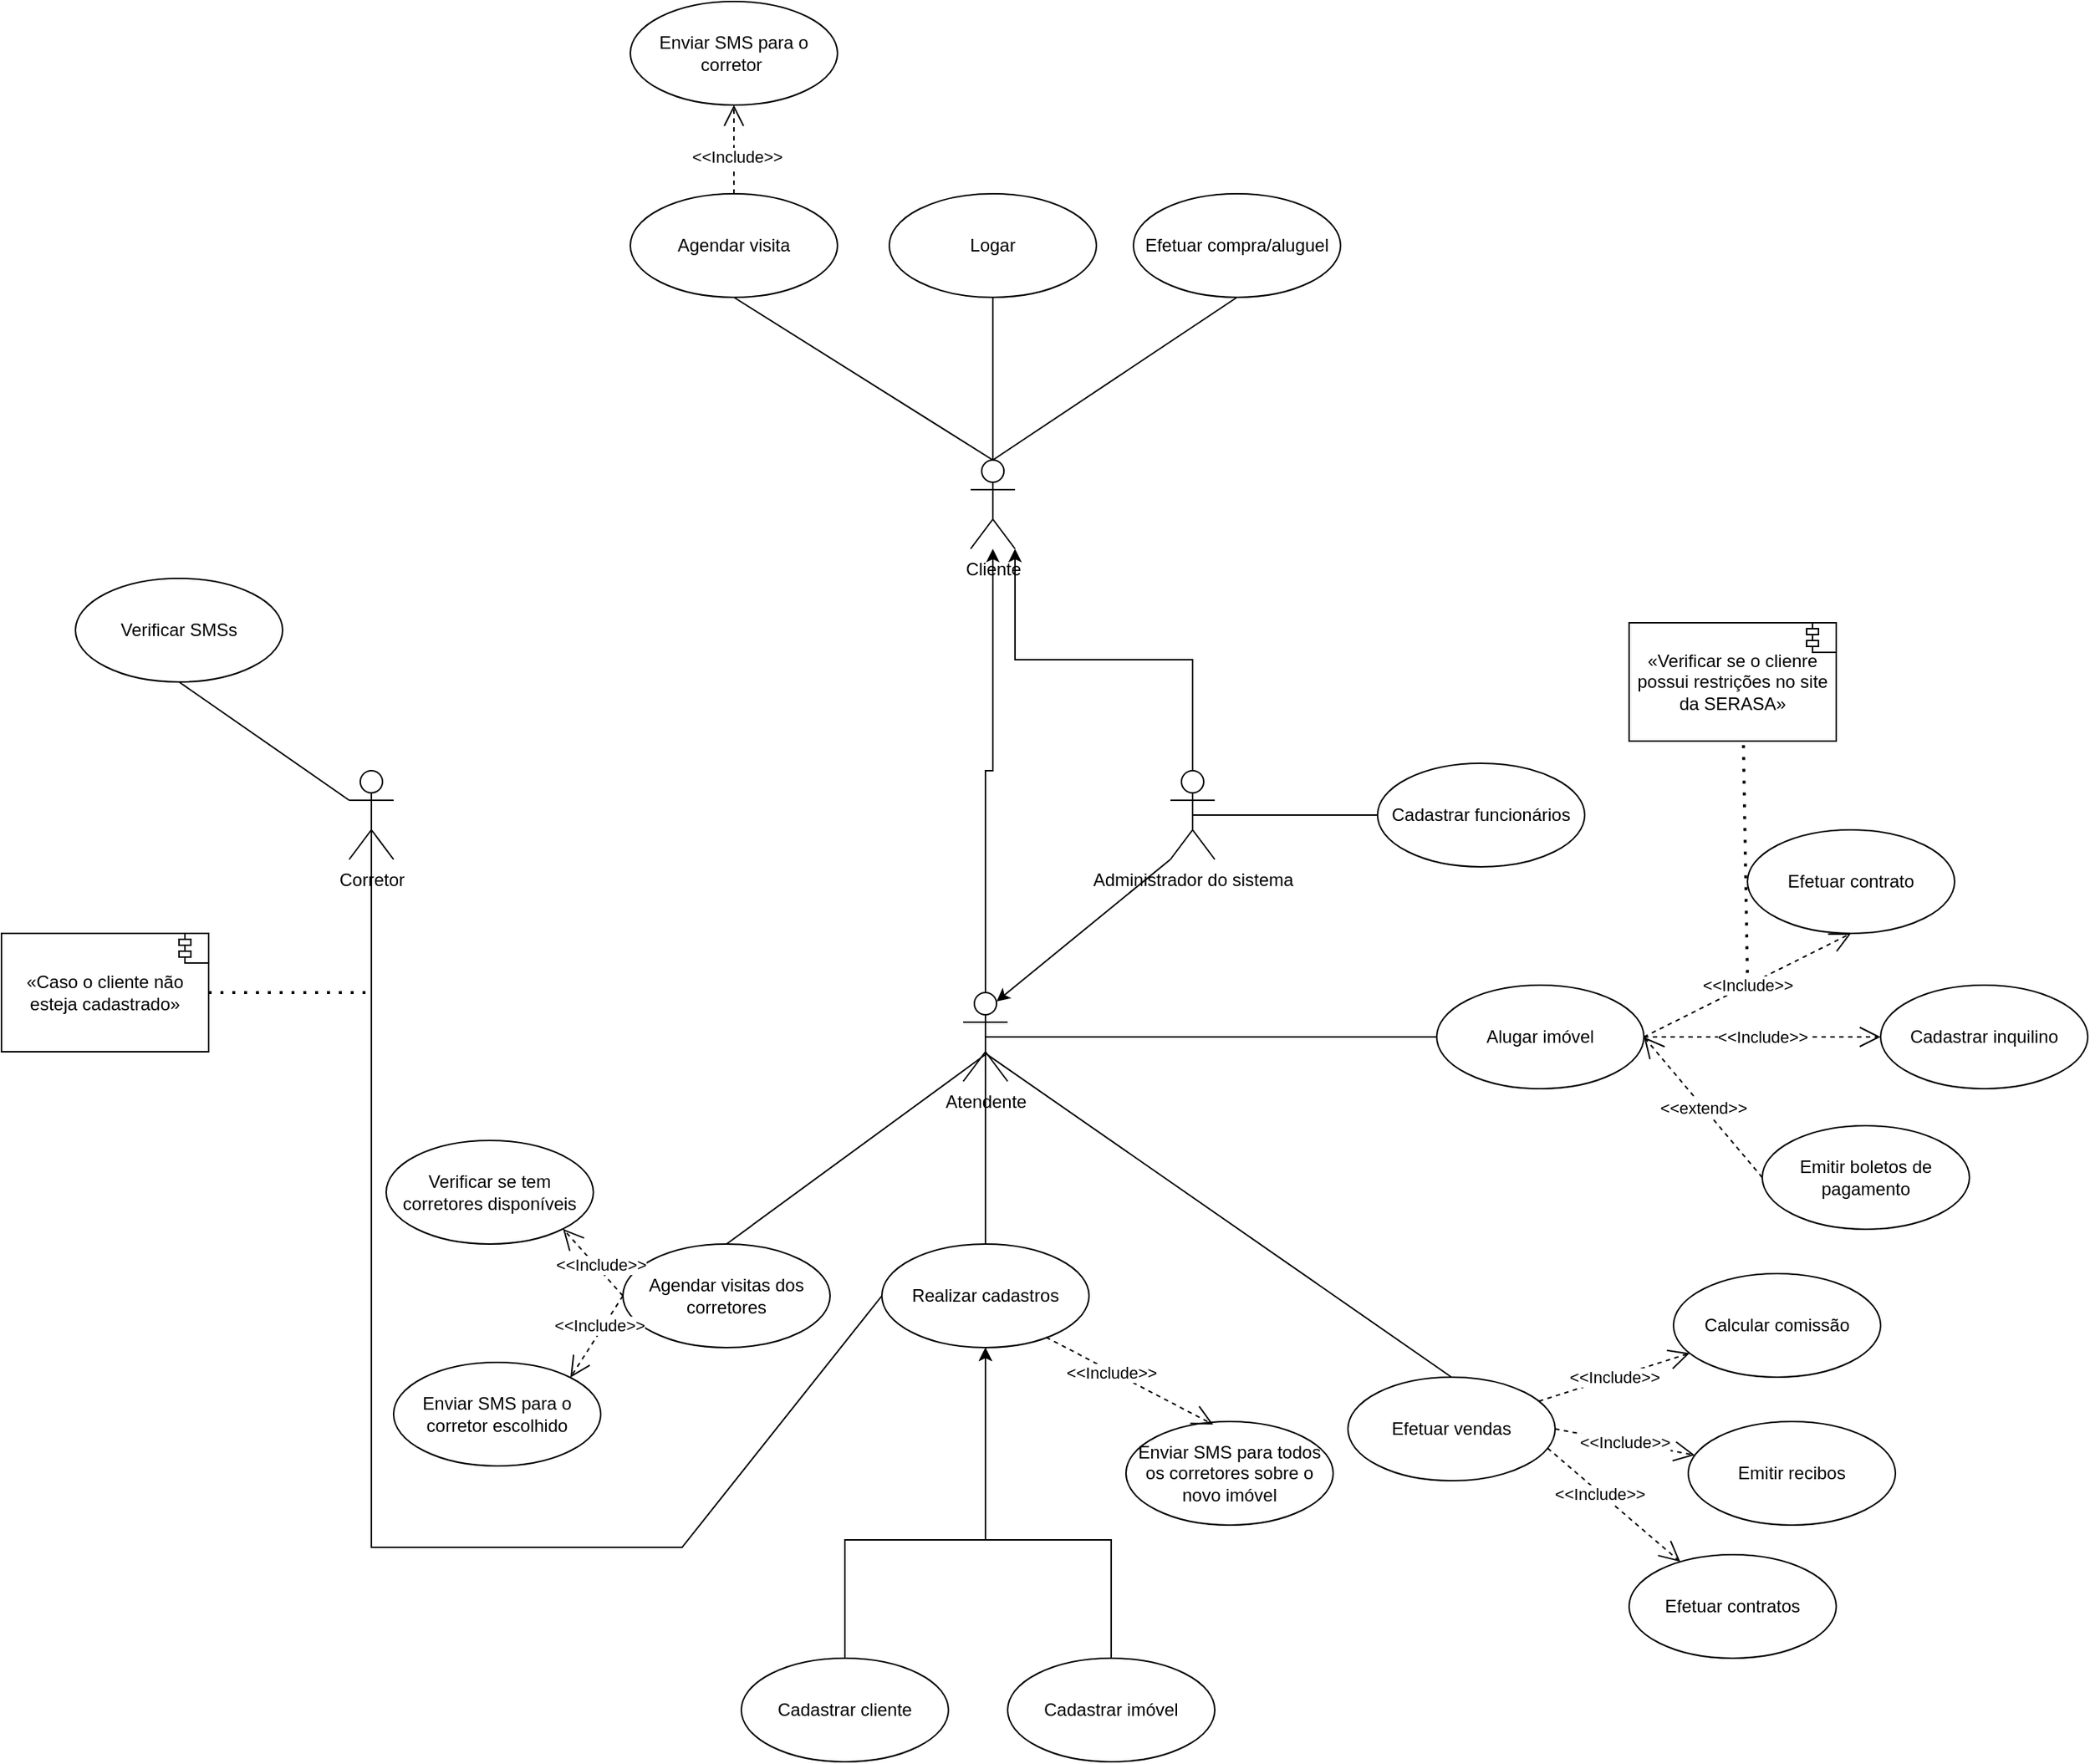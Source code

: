 <mxfile version="24.7.8">
  <diagram name="Página-1" id="UHnhhsnNfZryZdfdLWRb">
    <mxGraphModel dx="2927" dy="2213" grid="1" gridSize="10" guides="1" tooltips="1" connect="1" arrows="1" fold="1" page="1" pageScale="1" pageWidth="827" pageHeight="1169" math="0" shadow="0">
      <root>
        <mxCell id="0" />
        <mxCell id="1" parent="0" />
        <mxCell id="uAYylqJsCtrk25G3kJFy-1" value="Administrador do sistema" style="shape=umlActor;verticalLabelPosition=bottom;verticalAlign=top;html=1;" parent="1" vertex="1">
          <mxGeometry x="590" y="380" width="30" height="60" as="geometry" />
        </mxCell>
        <mxCell id="CZ716OLIGft8Olr_u-Zk-43" style="edgeStyle=orthogonalEdgeStyle;rounded=0;orthogonalLoop=1;jettySize=auto;html=1;exitX=0.5;exitY=0;exitDx=0;exitDy=0;exitPerimeter=0;" edge="1" parent="1" source="SEysqvVFvQAY-MoAYJ3r-5" target="CZ716OLIGft8Olr_u-Zk-30">
          <mxGeometry relative="1" as="geometry" />
        </mxCell>
        <mxCell id="SEysqvVFvQAY-MoAYJ3r-5" value="Atendente" style="shape=umlActor;verticalLabelPosition=bottom;verticalAlign=top;html=1;" parent="1" vertex="1">
          <mxGeometry x="450" y="530" width="30" height="60" as="geometry" />
        </mxCell>
        <mxCell id="SEysqvVFvQAY-MoAYJ3r-6" value="Corretor" style="shape=umlActor;verticalLabelPosition=bottom;verticalAlign=top;html=1;" parent="1" vertex="1">
          <mxGeometry x="35" y="380" width="30" height="60" as="geometry" />
        </mxCell>
        <mxCell id="SEysqvVFvQAY-MoAYJ3r-18" value="Efetuar vendas" style="ellipse;whiteSpace=wrap;html=1;" parent="1" vertex="1">
          <mxGeometry x="710" y="790" width="140" height="70" as="geometry" />
        </mxCell>
        <mxCell id="SEysqvVFvQAY-MoAYJ3r-20" value="Realizar cadastros" style="ellipse;whiteSpace=wrap;html=1;" parent="1" vertex="1">
          <mxGeometry x="395" y="700" width="140" height="70" as="geometry" />
        </mxCell>
        <mxCell id="SEysqvVFvQAY-MoAYJ3r-21" value="&lt;font style=&quot;vertical-align: inherit;&quot;&gt;&lt;font style=&quot;vertical-align: inherit;&quot;&gt;Agendar visitas dos corretores&lt;/font&gt;&lt;/font&gt;" style="ellipse;whiteSpace=wrap;html=1;" parent="1" vertex="1">
          <mxGeometry x="220" y="700" width="140" height="70" as="geometry" />
        </mxCell>
        <mxCell id="SEysqvVFvQAY-MoAYJ3r-28" value="Efetuar contratos" style="ellipse;whiteSpace=wrap;html=1;" parent="1" vertex="1">
          <mxGeometry x="900" y="910" width="140" height="70" as="geometry" />
        </mxCell>
        <mxCell id="SEysqvVFvQAY-MoAYJ3r-29" value="Calcular comissão" style="ellipse;whiteSpace=wrap;html=1;" parent="1" vertex="1">
          <mxGeometry x="930" y="720" width="140" height="70" as="geometry" />
        </mxCell>
        <mxCell id="SEysqvVFvQAY-MoAYJ3r-30" value="Emitir recibos" style="ellipse;whiteSpace=wrap;html=1;" parent="1" vertex="1">
          <mxGeometry x="940" y="820" width="140" height="70" as="geometry" />
        </mxCell>
        <mxCell id="SEysqvVFvQAY-MoAYJ3r-32" value="&amp;lt;&amp;lt;Include&amp;gt;&amp;gt;" style="endArrow=open;endSize=12;dashed=1;html=1;rounded=0;" parent="1" source="SEysqvVFvQAY-MoAYJ3r-18" target="SEysqvVFvQAY-MoAYJ3r-29" edge="1">
          <mxGeometry width="160" relative="1" as="geometry">
            <mxPoint x="782" y="860" as="sourcePoint" />
            <mxPoint x="782" y="960" as="targetPoint" />
          </mxGeometry>
        </mxCell>
        <mxCell id="SEysqvVFvQAY-MoAYJ3r-35" value="&amp;lt;&amp;lt;Include&amp;gt;&amp;gt;" style="endArrow=open;endSize=12;dashed=1;html=1;rounded=0;exitX=0.964;exitY=0.686;exitDx=0;exitDy=0;exitPerimeter=0;" parent="1" source="SEysqvVFvQAY-MoAYJ3r-18" target="SEysqvVFvQAY-MoAYJ3r-28" edge="1">
          <mxGeometry x="-0.197" y="-2" width="160" relative="1" as="geometry">
            <mxPoint x="792" y="870" as="sourcePoint" />
            <mxPoint x="792" y="970" as="targetPoint" />
            <mxPoint y="-1" as="offset" />
          </mxGeometry>
        </mxCell>
        <mxCell id="SEysqvVFvQAY-MoAYJ3r-36" value="&amp;lt;&amp;lt;Include&amp;gt;&amp;gt;" style="endArrow=open;endSize=12;dashed=1;html=1;rounded=0;exitX=1;exitY=0.5;exitDx=0;exitDy=0;" parent="1" source="SEysqvVFvQAY-MoAYJ3r-18" target="SEysqvVFvQAY-MoAYJ3r-30" edge="1">
          <mxGeometry width="160" relative="1" as="geometry">
            <mxPoint x="860" y="825" as="sourcePoint" />
            <mxPoint x="802" y="980" as="targetPoint" />
          </mxGeometry>
        </mxCell>
        <mxCell id="SEysqvVFvQAY-MoAYJ3r-38" value="Cadastrar imóvel" style="ellipse;whiteSpace=wrap;html=1;" parent="1" vertex="1">
          <mxGeometry x="480" y="980" width="140" height="70" as="geometry" />
        </mxCell>
        <mxCell id="SEysqvVFvQAY-MoAYJ3r-39" value="Cadastrar cliente" style="ellipse;whiteSpace=wrap;html=1;fontStyle=0" parent="1" vertex="1">
          <mxGeometry x="300" y="980" width="140" height="70" as="geometry" />
        </mxCell>
        <mxCell id="SEysqvVFvQAY-MoAYJ3r-40" style="edgeStyle=orthogonalEdgeStyle;rounded=0;orthogonalLoop=1;jettySize=auto;html=1;exitX=0.5;exitY=0;exitDx=0;exitDy=0;" parent="1" source="SEysqvVFvQAY-MoAYJ3r-39" target="SEysqvVFvQAY-MoAYJ3r-20" edge="1">
          <mxGeometry relative="1" as="geometry">
            <mxPoint x="300" y="710" as="sourcePoint" />
            <mxPoint x="475" y="600" as="targetPoint" />
            <Array as="points">
              <mxPoint x="370" y="900" />
              <mxPoint x="465" y="900" />
            </Array>
          </mxGeometry>
        </mxCell>
        <mxCell id="SEysqvVFvQAY-MoAYJ3r-41" style="edgeStyle=orthogonalEdgeStyle;rounded=0;orthogonalLoop=1;jettySize=auto;html=1;exitX=0.5;exitY=0;exitDx=0;exitDy=0;entryX=0.5;entryY=1;entryDx=0;entryDy=0;" parent="1" source="SEysqvVFvQAY-MoAYJ3r-38" target="SEysqvVFvQAY-MoAYJ3r-20" edge="1">
          <mxGeometry relative="1" as="geometry">
            <mxPoint x="380" y="880" as="sourcePoint" />
            <mxPoint x="475" y="780" as="targetPoint" />
            <Array as="points">
              <mxPoint x="550" y="900" />
              <mxPoint x="465" y="900" />
            </Array>
          </mxGeometry>
        </mxCell>
        <mxCell id="SEysqvVFvQAY-MoAYJ3r-47" value="" style="endArrow=none;html=1;rounded=0;exitX=0.5;exitY=0;exitDx=0;exitDy=0;entryX=0.511;entryY=0.694;entryDx=0;entryDy=0;entryPerimeter=0;" parent="1" source="SEysqvVFvQAY-MoAYJ3r-21" target="SEysqvVFvQAY-MoAYJ3r-5" edge="1">
          <mxGeometry width="50" height="50" relative="1" as="geometry">
            <mxPoint x="290" y="580" as="sourcePoint" />
            <mxPoint x="340" y="530" as="targetPoint" />
            <Array as="points" />
          </mxGeometry>
        </mxCell>
        <mxCell id="SEysqvVFvQAY-MoAYJ3r-48" value="" style="endArrow=none;html=1;rounded=0;exitX=0.5;exitY=0;exitDx=0;exitDy=0;entryX=0.511;entryY=0.689;entryDx=0;entryDy=0;entryPerimeter=0;" parent="1" source="SEysqvVFvQAY-MoAYJ3r-18" target="SEysqvVFvQAY-MoAYJ3r-5" edge="1">
          <mxGeometry width="50" height="50" relative="1" as="geometry">
            <mxPoint x="300" y="710" as="sourcePoint" />
            <mxPoint x="630" y="550" as="targetPoint" />
            <Array as="points" />
          </mxGeometry>
        </mxCell>
        <mxCell id="SEysqvVFvQAY-MoAYJ3r-49" value="" style="endArrow=none;html=1;rounded=0;entryX=0.5;entryY=0.5;entryDx=0;entryDy=0;entryPerimeter=0;" parent="1" source="SEysqvVFvQAY-MoAYJ3r-20" target="SEysqvVFvQAY-MoAYJ3r-5" edge="1">
          <mxGeometry width="50" height="50" relative="1" as="geometry">
            <mxPoint x="310" y="720" as="sourcePoint" />
            <mxPoint x="465" y="640" as="targetPoint" />
            <Array as="points" />
          </mxGeometry>
        </mxCell>
        <mxCell id="SEysqvVFvQAY-MoAYJ3r-50" value="" style="endArrow=none;html=1;rounded=0;entryX=0.5;entryY=0.5;entryDx=0;entryDy=0;entryPerimeter=0;exitX=0;exitY=0.5;exitDx=0;exitDy=0;" parent="1" source="SEysqvVFvQAY-MoAYJ3r-20" target="SEysqvVFvQAY-MoAYJ3r-6" edge="1">
          <mxGeometry width="50" height="50" relative="1" as="geometry">
            <mxPoint x="210" y="960" as="sourcePoint" />
            <mxPoint x="250" y="410" as="targetPoint" />
            <Array as="points">
              <mxPoint x="260" y="905" />
              <mxPoint x="50" y="905" />
              <mxPoint x="50" y="410" />
            </Array>
          </mxGeometry>
        </mxCell>
        <mxCell id="SEysqvVFvQAY-MoAYJ3r-51" value="«Caso o cliente não esteja cadastrado»" style="html=1;dropTarget=0;whiteSpace=wrap;" parent="1" vertex="1">
          <mxGeometry x="-200" y="490" width="140" height="80" as="geometry" />
        </mxCell>
        <mxCell id="SEysqvVFvQAY-MoAYJ3r-52" value="" style="shape=module;jettyWidth=8;jettyHeight=4;" parent="SEysqvVFvQAY-MoAYJ3r-51" vertex="1">
          <mxGeometry x="1" width="20" height="20" relative="1" as="geometry">
            <mxPoint x="-20" as="offset" />
          </mxGeometry>
        </mxCell>
        <mxCell id="SEysqvVFvQAY-MoAYJ3r-54" value="" style="endArrow=none;dashed=1;html=1;dashPattern=1 3;strokeWidth=2;rounded=0;exitX=1;exitY=0.5;exitDx=0;exitDy=0;" parent="1" source="SEysqvVFvQAY-MoAYJ3r-51" edge="1">
          <mxGeometry width="50" height="50" relative="1" as="geometry">
            <mxPoint x="-250" y="690" as="sourcePoint" />
            <mxPoint x="50" y="530" as="targetPoint" />
          </mxGeometry>
        </mxCell>
        <mxCell id="SEysqvVFvQAY-MoAYJ3r-55" value="Cadastrar funcionários" style="ellipse;whiteSpace=wrap;html=1;" parent="1" vertex="1">
          <mxGeometry x="730" y="375" width="140" height="70" as="geometry" />
        </mxCell>
        <mxCell id="SEysqvVFvQAY-MoAYJ3r-56" value="" style="endArrow=none;html=1;rounded=0;entryX=0.5;entryY=0.5;entryDx=0;entryDy=0;entryPerimeter=0;exitX=0;exitY=0.5;exitDx=0;exitDy=0;" parent="1" source="SEysqvVFvQAY-MoAYJ3r-55" target="uAYylqJsCtrk25G3kJFy-1" edge="1">
          <mxGeometry width="50" height="50" relative="1" as="geometry">
            <mxPoint x="300" y="710" as="sourcePoint" />
            <mxPoint x="475" y="582" as="targetPoint" />
            <Array as="points" />
          </mxGeometry>
        </mxCell>
        <mxCell id="SEysqvVFvQAY-MoAYJ3r-60" value="&lt;font style=&quot;vertical-align: inherit;&quot;&gt;&lt;font style=&quot;vertical-align: inherit;&quot;&gt;&lt;font style=&quot;vertical-align: inherit;&quot;&gt;&lt;font style=&quot;vertical-align: inherit;&quot;&gt;&lt;font style=&quot;vertical-align: inherit;&quot;&gt;&lt;font style=&quot;vertical-align: inherit;&quot;&gt;&lt;font style=&quot;vertical-align: inherit;&quot;&gt;&lt;font style=&quot;vertical-align: inherit;&quot;&gt;Verificar se tem corretores disponíveis&lt;/font&gt;&lt;/font&gt;&lt;/font&gt;&lt;/font&gt;&lt;/font&gt;&lt;/font&gt;&lt;/font&gt;&lt;/font&gt;" style="ellipse;whiteSpace=wrap;html=1;" parent="1" vertex="1">
          <mxGeometry x="60" y="630" width="140" height="70" as="geometry" />
        </mxCell>
        <mxCell id="SEysqvVFvQAY-MoAYJ3r-61" value="&lt;font style=&quot;vertical-align: inherit;&quot;&gt;&lt;font style=&quot;vertical-align: inherit;&quot;&gt;&lt;font style=&quot;vertical-align: inherit;&quot;&gt;&lt;font style=&quot;vertical-align: inherit;&quot;&gt;Enviar SMS para o corretor escolhido&lt;/font&gt;&lt;/font&gt;&lt;/font&gt;&lt;/font&gt;" style="ellipse;whiteSpace=wrap;html=1;" parent="1" vertex="1">
          <mxGeometry x="65" y="780" width="140" height="70" as="geometry" />
        </mxCell>
        <mxCell id="SEysqvVFvQAY-MoAYJ3r-64" style="edgeStyle=none;rounded=0;orthogonalLoop=1;jettySize=auto;html=1;exitX=0;exitY=1;exitDx=0;exitDy=0;exitPerimeter=0;entryX=0.75;entryY=0.1;entryDx=0;entryDy=0;entryPerimeter=0;" parent="1" source="uAYylqJsCtrk25G3kJFy-1" target="SEysqvVFvQAY-MoAYJ3r-5" edge="1">
          <mxGeometry relative="1" as="geometry" />
        </mxCell>
        <mxCell id="CZ716OLIGft8Olr_u-Zk-2" value="&amp;lt;&amp;lt;Include&amp;gt;&amp;gt;" style="endArrow=open;endSize=12;dashed=1;html=1;rounded=0;entryX=1;entryY=1;entryDx=0;entryDy=0;exitX=0;exitY=0.5;exitDx=0;exitDy=0;" edge="1" parent="1" source="SEysqvVFvQAY-MoAYJ3r-21" target="SEysqvVFvQAY-MoAYJ3r-60">
          <mxGeometry x="-0.197" y="-2" width="160" relative="1" as="geometry">
            <mxPoint x="725" y="758" as="sourcePoint" />
            <mxPoint x="815" y="835" as="targetPoint" />
            <mxPoint y="-1" as="offset" />
          </mxGeometry>
        </mxCell>
        <mxCell id="CZ716OLIGft8Olr_u-Zk-3" value="&amp;lt;&amp;lt;Include&amp;gt;&amp;gt;" style="endArrow=open;endSize=12;dashed=1;html=1;rounded=0;exitX=0;exitY=0.5;exitDx=0;exitDy=0;entryX=1;entryY=0;entryDx=0;entryDy=0;" edge="1" parent="1" source="SEysqvVFvQAY-MoAYJ3r-21" target="SEysqvVFvQAY-MoAYJ3r-61">
          <mxGeometry x="-0.197" y="-2" width="160" relative="1" as="geometry">
            <mxPoint x="735" y="768" as="sourcePoint" />
            <mxPoint x="825" y="845" as="targetPoint" />
            <mxPoint y="-1" as="offset" />
          </mxGeometry>
        </mxCell>
        <mxCell id="CZ716OLIGft8Olr_u-Zk-4" value="&lt;font style=&quot;vertical-align: inherit;&quot;&gt;&lt;font style=&quot;vertical-align: inherit;&quot;&gt;Verificar SMSs&lt;/font&gt;&lt;/font&gt;" style="ellipse;whiteSpace=wrap;html=1;" vertex="1" parent="1">
          <mxGeometry x="-150" y="250" width="140" height="70" as="geometry" />
        </mxCell>
        <mxCell id="CZ716OLIGft8Olr_u-Zk-7" value="" style="endArrow=none;html=1;rounded=0;exitX=0.5;exitY=1;exitDx=0;exitDy=0;entryX=0;entryY=0.333;entryDx=0;entryDy=0;entryPerimeter=0;" edge="1" parent="1" source="CZ716OLIGft8Olr_u-Zk-4" target="SEysqvVFvQAY-MoAYJ3r-6">
          <mxGeometry width="50" height="50" relative="1" as="geometry">
            <mxPoint x="300" y="710" as="sourcePoint" />
            <mxPoint x="475" y="582" as="targetPoint" />
            <Array as="points" />
          </mxGeometry>
        </mxCell>
        <mxCell id="CZ716OLIGft8Olr_u-Zk-13" value="&lt;font style=&quot;vertical-align: inherit;&quot;&gt;&lt;font style=&quot;vertical-align: inherit;&quot;&gt;&lt;font style=&quot;vertical-align: inherit;&quot;&gt;&lt;font style=&quot;vertical-align: inherit;&quot;&gt;&lt;font style=&quot;vertical-align: inherit;&quot;&gt;&lt;font style=&quot;vertical-align: inherit;&quot;&gt;Enviar SMS para todos os corretores sobre o novo imóvel&lt;/font&gt;&lt;/font&gt;&lt;/font&gt;&lt;/font&gt;&lt;/font&gt;&lt;/font&gt;" style="ellipse;whiteSpace=wrap;html=1;" vertex="1" parent="1">
          <mxGeometry x="560" y="820" width="140" height="70" as="geometry" />
        </mxCell>
        <mxCell id="CZ716OLIGft8Olr_u-Zk-14" value="" style="text;html=1;align=center;verticalAlign=middle;resizable=0;points=[];autosize=1;" vertex="1" parent="1">
          <mxGeometry x="679" y="817" width="50" height="30" as="geometry" />
        </mxCell>
        <mxCell id="CZ716OLIGft8Olr_u-Zk-15" value="&amp;lt;&amp;lt;Include&amp;gt;&amp;gt;" style="endArrow=open;endSize=12;dashed=1;html=1;rounded=0;exitX=0.793;exitY=0.9;exitDx=0;exitDy=0;exitPerimeter=0;entryX=0.421;entryY=0.029;entryDx=0;entryDy=0;entryPerimeter=0;" edge="1" parent="1" source="SEysqvVFvQAY-MoAYJ3r-20" target="CZ716OLIGft8Olr_u-Zk-13">
          <mxGeometry x="-0.197" y="-2" width="160" relative="1" as="geometry">
            <mxPoint x="725" y="758" as="sourcePoint" />
            <mxPoint x="815" y="835" as="targetPoint" />
            <mxPoint y="-1" as="offset" />
            <Array as="points" />
          </mxGeometry>
        </mxCell>
        <mxCell id="CZ716OLIGft8Olr_u-Zk-17" value="&lt;font style=&quot;vertical-align: inherit;&quot;&gt;&lt;font style=&quot;vertical-align: inherit;&quot;&gt;Alugar imóvel&lt;/font&gt;&lt;/font&gt;" style="ellipse;whiteSpace=wrap;html=1;" vertex="1" parent="1">
          <mxGeometry x="770" y="525" width="140" height="70" as="geometry" />
        </mxCell>
        <mxCell id="CZ716OLIGft8Olr_u-Zk-19" value="&lt;font style=&quot;vertical-align: inherit;&quot;&gt;&lt;font style=&quot;vertical-align: inherit;&quot;&gt;Cadastrar inquilino&lt;/font&gt;&lt;/font&gt;" style="ellipse;whiteSpace=wrap;html=1;" vertex="1" parent="1">
          <mxGeometry x="1070" y="525" width="140" height="70" as="geometry" />
        </mxCell>
        <mxCell id="CZ716OLIGft8Olr_u-Zk-20" value="&lt;font style=&quot;vertical-align: inherit;&quot;&gt;&lt;font style=&quot;vertical-align: inherit;&quot;&gt;Efetuar contrato&lt;/font&gt;&lt;/font&gt;" style="ellipse;whiteSpace=wrap;html=1;" vertex="1" parent="1">
          <mxGeometry x="980" y="420" width="140" height="70" as="geometry" />
        </mxCell>
        <mxCell id="CZ716OLIGft8Olr_u-Zk-21" value="&lt;font style=&quot;vertical-align: inherit;&quot;&gt;&lt;font style=&quot;vertical-align: inherit;&quot;&gt;Emitir boletos de pagamento&lt;/font&gt;&lt;/font&gt;" style="ellipse;whiteSpace=wrap;html=1;" vertex="1" parent="1">
          <mxGeometry x="990" y="620" width="140" height="70" as="geometry" />
        </mxCell>
        <mxCell id="CZ716OLIGft8Olr_u-Zk-22" value="&amp;lt;&amp;lt;Include&amp;gt;&amp;gt;" style="endArrow=open;endSize=12;dashed=1;html=1;rounded=0;entryX=0.5;entryY=1;entryDx=0;entryDy=0;exitX=1;exitY=0.5;exitDx=0;exitDy=0;" edge="1" parent="1" source="CZ716OLIGft8Olr_u-Zk-17" target="CZ716OLIGft8Olr_u-Zk-20">
          <mxGeometry width="160" relative="1" as="geometry">
            <mxPoint x="849" y="816" as="sourcePoint" />
            <mxPoint x="951" y="784" as="targetPoint" />
          </mxGeometry>
        </mxCell>
        <mxCell id="CZ716OLIGft8Olr_u-Zk-23" value="&amp;lt;&amp;lt;Include&amp;gt;&amp;gt;" style="endArrow=open;endSize=12;dashed=1;html=1;rounded=0;entryX=0;entryY=0.5;entryDx=0;entryDy=0;exitX=1;exitY=0.5;exitDx=0;exitDy=0;" edge="1" parent="1" source="CZ716OLIGft8Olr_u-Zk-17" target="CZ716OLIGft8Olr_u-Zk-19">
          <mxGeometry width="160" relative="1" as="geometry">
            <mxPoint x="920" y="570" as="sourcePoint" />
            <mxPoint x="1060" y="500" as="targetPoint" />
          </mxGeometry>
        </mxCell>
        <mxCell id="CZ716OLIGft8Olr_u-Zk-24" value="&lt;font style=&quot;vertical-align: inherit;&quot;&gt;&lt;font style=&quot;vertical-align: inherit;&quot;&gt;&amp;lt;&amp;lt;extend&amp;gt;&amp;gt;&lt;/font&gt;&lt;/font&gt;" style="endArrow=open;endSize=12;dashed=1;html=1;rounded=0;exitX=0;exitY=0.5;exitDx=0;exitDy=0;entryX=1;entryY=0.5;entryDx=0;entryDy=0;" edge="1" parent="1" source="CZ716OLIGft8Olr_u-Zk-21" target="CZ716OLIGft8Olr_u-Zk-17">
          <mxGeometry width="160" relative="1" as="geometry">
            <mxPoint x="920" y="570" as="sourcePoint" />
            <mxPoint x="910" y="650" as="targetPoint" />
          </mxGeometry>
        </mxCell>
        <mxCell id="CZ716OLIGft8Olr_u-Zk-25" value="&lt;font style=&quot;vertical-align: inherit;&quot;&gt;&lt;font style=&quot;vertical-align: inherit;&quot;&gt;«Verificar se o clienre possui restrições no site da SERASA»&lt;/font&gt;&lt;/font&gt;" style="html=1;dropTarget=0;whiteSpace=wrap;" vertex="1" parent="1">
          <mxGeometry x="900" y="280" width="140" height="80" as="geometry" />
        </mxCell>
        <mxCell id="CZ716OLIGft8Olr_u-Zk-26" value="" style="shape=module;jettyWidth=8;jettyHeight=4;" vertex="1" parent="CZ716OLIGft8Olr_u-Zk-25">
          <mxGeometry x="1" width="20" height="20" relative="1" as="geometry">
            <mxPoint x="-20" as="offset" />
          </mxGeometry>
        </mxCell>
        <mxCell id="CZ716OLIGft8Olr_u-Zk-27" value="" style="endArrow=none;dashed=1;html=1;dashPattern=1 3;strokeWidth=2;rounded=0;exitX=0.552;exitY=1.034;exitDx=0;exitDy=0;exitPerimeter=0;" edge="1" parent="1" source="CZ716OLIGft8Olr_u-Zk-25">
          <mxGeometry width="50" height="50" relative="1" as="geometry">
            <mxPoint x="1010" y="370" as="sourcePoint" />
            <mxPoint x="980" y="520" as="targetPoint" />
          </mxGeometry>
        </mxCell>
        <mxCell id="CZ716OLIGft8Olr_u-Zk-29" value="" style="endArrow=none;html=1;rounded=0;exitX=0.5;exitY=0.5;exitDx=0;exitDy=0;entryX=0;entryY=0.5;entryDx=0;entryDy=0;exitPerimeter=0;" edge="1" parent="1" source="SEysqvVFvQAY-MoAYJ3r-5" target="CZ716OLIGft8Olr_u-Zk-17">
          <mxGeometry width="50" height="50" relative="1" as="geometry">
            <mxPoint x="790" y="800" as="sourcePoint" />
            <mxPoint x="475" y="581" as="targetPoint" />
            <Array as="points" />
          </mxGeometry>
        </mxCell>
        <mxCell id="CZ716OLIGft8Olr_u-Zk-30" value="&lt;font style=&quot;vertical-align: inherit;&quot;&gt;&lt;font style=&quot;vertical-align: inherit;&quot;&gt;Cliente&lt;/font&gt;&lt;/font&gt;" style="shape=umlActor;verticalLabelPosition=bottom;verticalAlign=top;html=1;" vertex="1" parent="1">
          <mxGeometry x="455" y="170" width="30" height="60" as="geometry" />
        </mxCell>
        <mxCell id="CZ716OLIGft8Olr_u-Zk-31" value="&lt;font style=&quot;vertical-align: inherit;&quot;&gt;&lt;font style=&quot;vertical-align: inherit;&quot;&gt;&lt;font style=&quot;vertical-align: inherit;&quot;&gt;&lt;font style=&quot;vertical-align: inherit;&quot;&gt;&lt;font style=&quot;vertical-align: inherit;&quot;&gt;&lt;font style=&quot;vertical-align: inherit;&quot;&gt;Agendar visita&lt;/font&gt;&lt;/font&gt;&lt;/font&gt;&lt;/font&gt;&lt;/font&gt;&lt;/font&gt;" style="ellipse;whiteSpace=wrap;html=1;" vertex="1" parent="1">
          <mxGeometry x="225" y="-10" width="140" height="70" as="geometry" />
        </mxCell>
        <mxCell id="CZ716OLIGft8Olr_u-Zk-32" value="&lt;font style=&quot;vertical-align: inherit;&quot;&gt;&lt;font style=&quot;vertical-align: inherit;&quot;&gt;&lt;font style=&quot;vertical-align: inherit;&quot;&gt;&lt;font style=&quot;vertical-align: inherit;&quot;&gt;&lt;font style=&quot;vertical-align: inherit;&quot;&gt;&lt;font style=&quot;vertical-align: inherit;&quot;&gt;&lt;font style=&quot;vertical-align: inherit;&quot;&gt;&lt;font style=&quot;vertical-align: inherit;&quot;&gt;Logar&lt;/font&gt;&lt;/font&gt;&lt;/font&gt;&lt;/font&gt;&lt;/font&gt;&lt;/font&gt;&lt;/font&gt;&lt;/font&gt;" style="ellipse;whiteSpace=wrap;html=1;" vertex="1" parent="1">
          <mxGeometry x="400" y="-10" width="140" height="70" as="geometry" />
        </mxCell>
        <mxCell id="CZ716OLIGft8Olr_u-Zk-33" value="&lt;font style=&quot;vertical-align: inherit;&quot;&gt;&lt;font style=&quot;vertical-align: inherit;&quot;&gt;&lt;font style=&quot;vertical-align: inherit;&quot;&gt;&lt;font style=&quot;vertical-align: inherit;&quot;&gt;&lt;font style=&quot;vertical-align: inherit;&quot;&gt;&lt;font style=&quot;vertical-align: inherit;&quot;&gt;&lt;font style=&quot;vertical-align: inherit;&quot;&gt;&lt;font style=&quot;vertical-align: inherit;&quot;&gt;&lt;font style=&quot;vertical-align: inherit;&quot;&gt;&lt;font style=&quot;vertical-align: inherit;&quot;&gt;Efetuar compra/aluguel&lt;/font&gt;&lt;/font&gt;&lt;/font&gt;&lt;/font&gt;&lt;/font&gt;&lt;/font&gt;&lt;/font&gt;&lt;/font&gt;&lt;/font&gt;&lt;/font&gt;" style="ellipse;whiteSpace=wrap;html=1;" vertex="1" parent="1">
          <mxGeometry x="565" y="-10" width="140" height="70" as="geometry" />
        </mxCell>
        <mxCell id="CZ716OLIGft8Olr_u-Zk-34" value="" style="endArrow=none;html=1;rounded=0;entryX=0.5;entryY=0;entryDx=0;entryDy=0;entryPerimeter=0;exitX=0.5;exitY=1;exitDx=0;exitDy=0;" edge="1" parent="1" source="CZ716OLIGft8Olr_u-Zk-31" target="CZ716OLIGft8Olr_u-Zk-30">
          <mxGeometry width="50" height="50" relative="1" as="geometry">
            <mxPoint x="684" y="180" as="sourcePoint" />
            <mxPoint x="559" y="180" as="targetPoint" />
            <Array as="points" />
          </mxGeometry>
        </mxCell>
        <mxCell id="CZ716OLIGft8Olr_u-Zk-35" value="" style="endArrow=none;html=1;rounded=0;entryX=0.5;entryY=0;entryDx=0;entryDy=0;entryPerimeter=0;exitX=0.5;exitY=1;exitDx=0;exitDy=0;" edge="1" parent="1" source="CZ716OLIGft8Olr_u-Zk-32" target="CZ716OLIGft8Olr_u-Zk-30">
          <mxGeometry width="50" height="50" relative="1" as="geometry">
            <mxPoint x="694" y="190" as="sourcePoint" />
            <mxPoint x="569" y="190" as="targetPoint" />
            <Array as="points" />
          </mxGeometry>
        </mxCell>
        <mxCell id="CZ716OLIGft8Olr_u-Zk-36" value="" style="endArrow=none;html=1;rounded=0;entryX=0.5;entryY=0;entryDx=0;entryDy=0;entryPerimeter=0;exitX=0.5;exitY=1;exitDx=0;exitDy=0;" edge="1" parent="1" source="CZ716OLIGft8Olr_u-Zk-33" target="CZ716OLIGft8Olr_u-Zk-30">
          <mxGeometry width="50" height="50" relative="1" as="geometry">
            <mxPoint x="704" y="200" as="sourcePoint" />
            <mxPoint x="579" y="200" as="targetPoint" />
            <Array as="points" />
          </mxGeometry>
        </mxCell>
        <mxCell id="CZ716OLIGft8Olr_u-Zk-37" value="&amp;lt;&amp;lt;Include&amp;gt;&amp;gt;" style="endArrow=open;endSize=12;dashed=1;html=1;rounded=0;exitX=0.5;exitY=0;exitDx=0;exitDy=0;" edge="1" parent="1" source="CZ716OLIGft8Olr_u-Zk-31">
          <mxGeometry x="-0.197" y="-2" width="160" relative="1" as="geometry">
            <mxPoint x="235" y="805" as="sourcePoint" />
            <mxPoint x="295" y="-70" as="targetPoint" />
            <mxPoint y="-1" as="offset" />
          </mxGeometry>
        </mxCell>
        <mxCell id="CZ716OLIGft8Olr_u-Zk-38" value="&lt;font style=&quot;vertical-align: inherit;&quot;&gt;&lt;font style=&quot;vertical-align: inherit;&quot;&gt;&lt;font style=&quot;vertical-align: inherit;&quot;&gt;&lt;font style=&quot;vertical-align: inherit;&quot;&gt;&lt;font style=&quot;vertical-align: inherit;&quot;&gt;&lt;font style=&quot;vertical-align: inherit;&quot;&gt;&lt;font style=&quot;vertical-align: inherit;&quot;&gt;&lt;font style=&quot;vertical-align: inherit;&quot;&gt;Enviar SMS para o corretor&amp;nbsp;&lt;/font&gt;&lt;/font&gt;&lt;/font&gt;&lt;/font&gt;&lt;/font&gt;&lt;/font&gt;&lt;/font&gt;&lt;/font&gt;" style="ellipse;whiteSpace=wrap;html=1;" vertex="1" parent="1">
          <mxGeometry x="225" y="-140" width="140" height="70" as="geometry" />
        </mxCell>
        <mxCell id="CZ716OLIGft8Olr_u-Zk-40" style="edgeStyle=orthogonalEdgeStyle;rounded=0;orthogonalLoop=1;jettySize=auto;html=1;exitX=0.5;exitY=0;exitDx=0;exitDy=0;exitPerimeter=0;entryX=1;entryY=1;entryDx=0;entryDy=0;entryPerimeter=0;" edge="1" parent="1" source="uAYylqJsCtrk25G3kJFy-1" target="CZ716OLIGft8Olr_u-Zk-30">
          <mxGeometry relative="1" as="geometry" />
        </mxCell>
      </root>
    </mxGraphModel>
  </diagram>
</mxfile>
